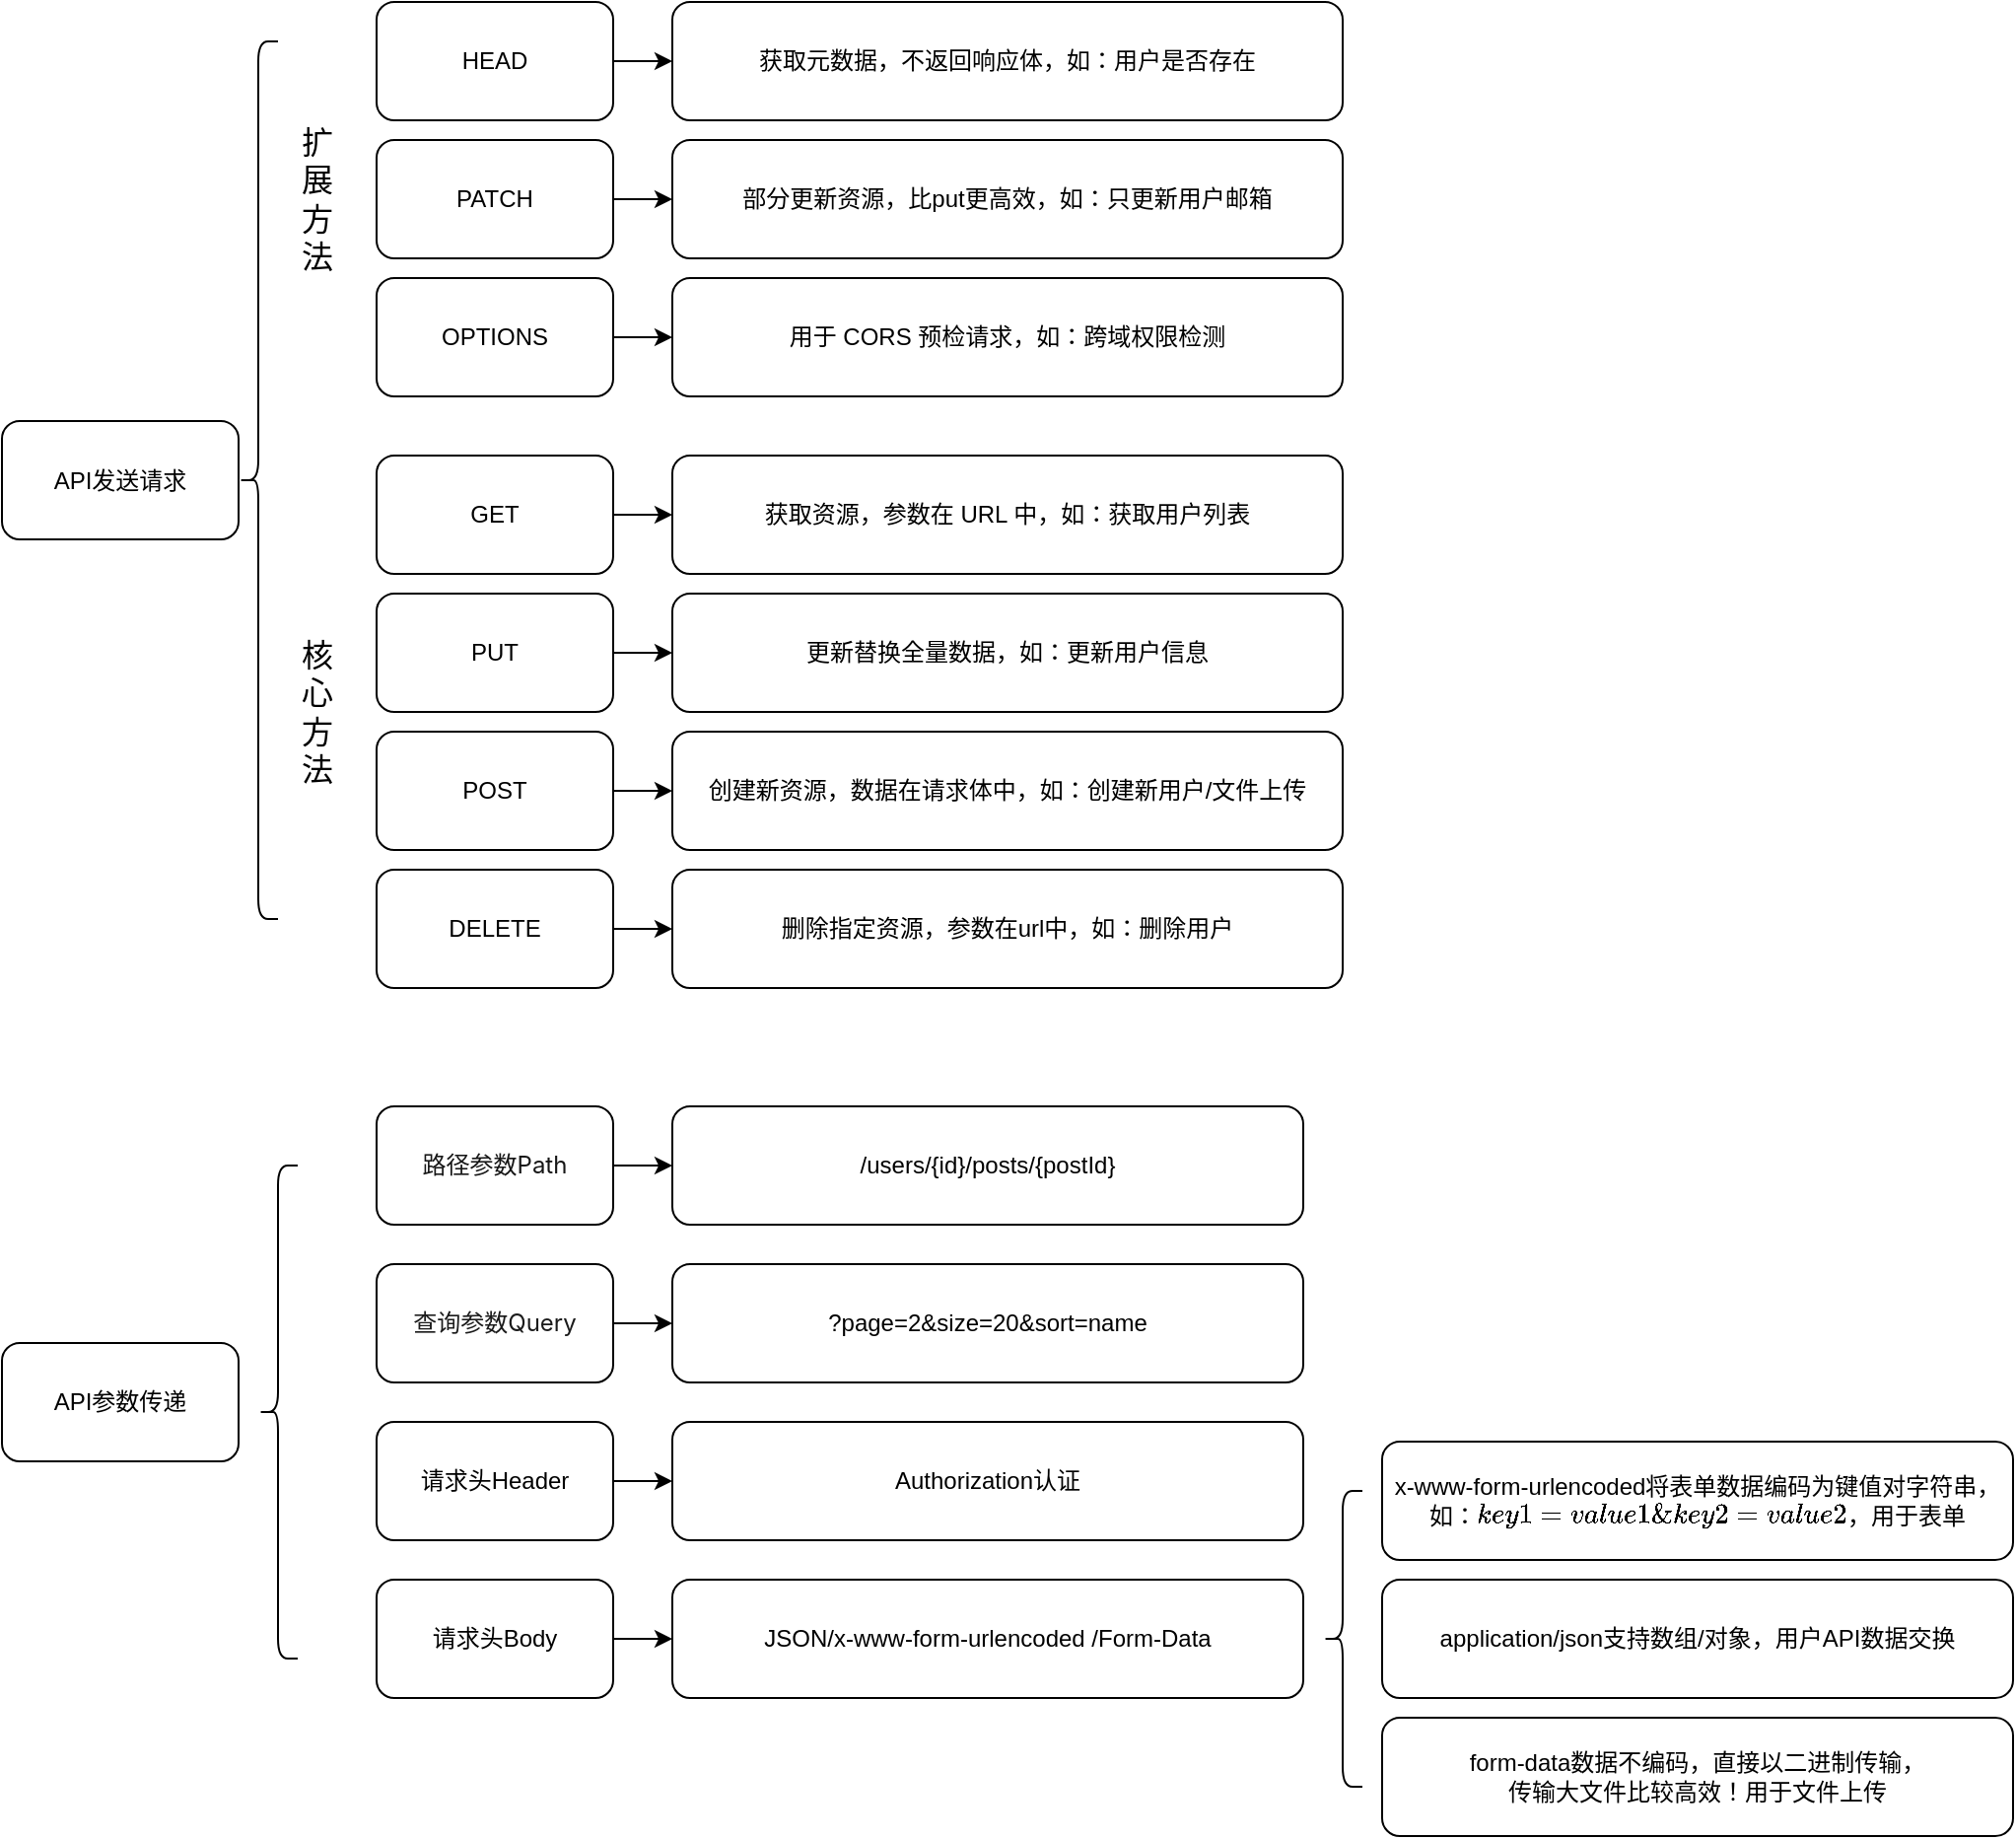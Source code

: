 <mxfile version="26.2.15">
  <diagram name="第 1 页" id="G-X33XaxtebP354dpJIr">
    <mxGraphModel dx="1240" dy="683" grid="1" gridSize="10" guides="1" tooltips="1" connect="1" arrows="1" fold="1" page="1" pageScale="1" pageWidth="827" pageHeight="1169" math="0" shadow="0">
      <root>
        <mxCell id="0" />
        <mxCell id="1" parent="0" />
        <mxCell id="pOQVVS4byggbrVLedw2q-1" value="API发送请求" style="rounded=1;whiteSpace=wrap;html=1;" vertex="1" parent="1">
          <mxGeometry x="90" y="292.5" width="120" height="60" as="geometry" />
        </mxCell>
        <mxCell id="pOQVVS4byggbrVLedw2q-13" value="" style="edgeStyle=orthogonalEdgeStyle;rounded=0;orthogonalLoop=1;jettySize=auto;html=1;" edge="1" parent="1" source="pOQVVS4byggbrVLedw2q-2" target="pOQVVS4byggbrVLedw2q-12">
          <mxGeometry relative="1" as="geometry" />
        </mxCell>
        <mxCell id="pOQVVS4byggbrVLedw2q-2" value="GET" style="whiteSpace=wrap;html=1;rounded=1;" vertex="1" parent="1">
          <mxGeometry x="280" y="310" width="120" height="60" as="geometry" />
        </mxCell>
        <mxCell id="pOQVVS4byggbrVLedw2q-15" value="" style="edgeStyle=orthogonalEdgeStyle;rounded=0;orthogonalLoop=1;jettySize=auto;html=1;" edge="1" parent="1" source="pOQVVS4byggbrVLedw2q-4" target="pOQVVS4byggbrVLedw2q-14">
          <mxGeometry relative="1" as="geometry" />
        </mxCell>
        <mxCell id="pOQVVS4byggbrVLedw2q-4" value="PUT" style="whiteSpace=wrap;html=1;rounded=1;" vertex="1" parent="1">
          <mxGeometry x="280" y="380" width="120" height="60" as="geometry" />
        </mxCell>
        <mxCell id="pOQVVS4byggbrVLedw2q-17" value="" style="edgeStyle=orthogonalEdgeStyle;rounded=0;orthogonalLoop=1;jettySize=auto;html=1;" edge="1" parent="1" source="pOQVVS4byggbrVLedw2q-6" target="pOQVVS4byggbrVLedw2q-16">
          <mxGeometry relative="1" as="geometry" />
        </mxCell>
        <mxCell id="pOQVVS4byggbrVLedw2q-6" value="POST" style="whiteSpace=wrap;html=1;rounded=1;" vertex="1" parent="1">
          <mxGeometry x="280" y="450" width="120" height="60" as="geometry" />
        </mxCell>
        <mxCell id="pOQVVS4byggbrVLedw2q-19" value="" style="edgeStyle=orthogonalEdgeStyle;rounded=0;orthogonalLoop=1;jettySize=auto;html=1;" edge="1" parent="1" source="pOQVVS4byggbrVLedw2q-8" target="pOQVVS4byggbrVLedw2q-18">
          <mxGeometry relative="1" as="geometry" />
        </mxCell>
        <mxCell id="pOQVVS4byggbrVLedw2q-8" value="DELETE" style="whiteSpace=wrap;html=1;rounded=1;" vertex="1" parent="1">
          <mxGeometry x="280" y="520" width="120" height="60" as="geometry" />
        </mxCell>
        <mxCell id="pOQVVS4byggbrVLedw2q-11" value="" style="shape=curlyBracket;whiteSpace=wrap;html=1;rounded=1;labelPosition=left;verticalLabelPosition=middle;align=right;verticalAlign=middle;" vertex="1" parent="1">
          <mxGeometry x="210" y="100" width="20" height="445" as="geometry" />
        </mxCell>
        <mxCell id="pOQVVS4byggbrVLedw2q-12" value="获取资源，参数在 URL 中，如：获取用户列表" style="whiteSpace=wrap;html=1;rounded=1;" vertex="1" parent="1">
          <mxGeometry x="430" y="310" width="340" height="60" as="geometry" />
        </mxCell>
        <mxCell id="pOQVVS4byggbrVLedw2q-14" value="更新替换全量数据，如：更新用户信息" style="whiteSpace=wrap;html=1;rounded=1;" vertex="1" parent="1">
          <mxGeometry x="430" y="380" width="340" height="60" as="geometry" />
        </mxCell>
        <mxCell id="pOQVVS4byggbrVLedw2q-16" value="&lt;div style=&quot;text-align: start;&quot;&gt;创建新资源，数据在请求体中，如：创建新用户/文件上传&lt;/div&gt;" style="whiteSpace=wrap;html=1;rounded=1;" vertex="1" parent="1">
          <mxGeometry x="430" y="450" width="340" height="60" as="geometry" />
        </mxCell>
        <mxCell id="pOQVVS4byggbrVLedw2q-18" value="删除指定资源，参数在url中，如：删除用户" style="whiteSpace=wrap;html=1;rounded=1;" vertex="1" parent="1">
          <mxGeometry x="430" y="520" width="340" height="60" as="geometry" />
        </mxCell>
        <mxCell id="pOQVVS4byggbrVLedw2q-20" value="核&lt;div&gt;心&lt;/div&gt;&lt;div&gt;方&lt;/div&gt;&lt;div&gt;法&lt;/div&gt;" style="text;html=1;align=center;verticalAlign=middle;whiteSpace=wrap;rounded=0;fontSize=16;" vertex="1" parent="1">
          <mxGeometry x="210" y="390" width="80" height="100" as="geometry" />
        </mxCell>
        <mxCell id="pOQVVS4byggbrVLedw2q-30" value="" style="edgeStyle=orthogonalEdgeStyle;rounded=0;orthogonalLoop=1;jettySize=auto;html=1;" edge="1" parent="1" source="pOQVVS4byggbrVLedw2q-21" target="pOQVVS4byggbrVLedw2q-29">
          <mxGeometry relative="1" as="geometry" />
        </mxCell>
        <mxCell id="pOQVVS4byggbrVLedw2q-21" value="HEAD" style="whiteSpace=wrap;html=1;rounded=1;" vertex="1" parent="1">
          <mxGeometry x="280" y="80" width="120" height="60" as="geometry" />
        </mxCell>
        <mxCell id="pOQVVS4byggbrVLedw2q-32" value="" style="edgeStyle=orthogonalEdgeStyle;rounded=0;orthogonalLoop=1;jettySize=auto;html=1;" edge="1" parent="1" source="pOQVVS4byggbrVLedw2q-23" target="pOQVVS4byggbrVLedw2q-31">
          <mxGeometry relative="1" as="geometry" />
        </mxCell>
        <mxCell id="pOQVVS4byggbrVLedw2q-23" value="PATCH" style="whiteSpace=wrap;html=1;rounded=1;" vertex="1" parent="1">
          <mxGeometry x="280" y="150" width="120" height="60" as="geometry" />
        </mxCell>
        <mxCell id="pOQVVS4byggbrVLedw2q-34" value="" style="edgeStyle=orthogonalEdgeStyle;rounded=0;orthogonalLoop=1;jettySize=auto;html=1;" edge="1" parent="1" source="pOQVVS4byggbrVLedw2q-26" target="pOQVVS4byggbrVLedw2q-33">
          <mxGeometry relative="1" as="geometry" />
        </mxCell>
        <mxCell id="pOQVVS4byggbrVLedw2q-26" value="OPTIONS" style="whiteSpace=wrap;html=1;rounded=1;" vertex="1" parent="1">
          <mxGeometry x="280" y="220" width="120" height="60" as="geometry" />
        </mxCell>
        <mxCell id="pOQVVS4byggbrVLedw2q-28" value="扩&lt;div&gt;展&lt;div&gt;方&lt;/div&gt;&lt;div&gt;法&lt;/div&gt;&lt;/div&gt;" style="text;html=1;align=center;verticalAlign=middle;whiteSpace=wrap;rounded=0;fontSize=16;" vertex="1" parent="1">
          <mxGeometry x="210" y="130" width="80" height="100" as="geometry" />
        </mxCell>
        <mxCell id="pOQVVS4byggbrVLedw2q-29" value="获取元数据，不返回响应体，如：用户是否存在" style="whiteSpace=wrap;html=1;rounded=1;" vertex="1" parent="1">
          <mxGeometry x="430" y="80" width="340" height="60" as="geometry" />
        </mxCell>
        <mxCell id="pOQVVS4byggbrVLedw2q-31" value="部分更新资源，比put更高效，如：只更新用户邮箱" style="whiteSpace=wrap;html=1;rounded=1;" vertex="1" parent="1">
          <mxGeometry x="430" y="150" width="340" height="60" as="geometry" />
        </mxCell>
        <mxCell id="pOQVVS4byggbrVLedw2q-33" value="&lt;div style=&quot;text-align: start;&quot;&gt;用于 CORS 预检请求，如：跨域权限检测&lt;/div&gt;" style="whiteSpace=wrap;html=1;rounded=1;" vertex="1" parent="1">
          <mxGeometry x="430" y="220" width="340" height="60" as="geometry" />
        </mxCell>
        <mxCell id="pOQVVS4byggbrVLedw2q-38" value="" style="edgeStyle=orthogonalEdgeStyle;rounded=0;orthogonalLoop=1;jettySize=auto;html=1;" edge="1" parent="1" target="pOQVVS4byggbrVLedw2q-37">
          <mxGeometry relative="1" as="geometry">
            <mxPoint x="400" y="640" as="sourcePoint" />
          </mxGeometry>
        </mxCell>
        <mxCell id="pOQVVS4byggbrVLedw2q-40" value="API参数传递" style="rounded=1;whiteSpace=wrap;html=1;" vertex="1" parent="1">
          <mxGeometry x="90" y="760" width="120" height="60" as="geometry" />
        </mxCell>
        <mxCell id="pOQVVS4byggbrVLedw2q-50" value="" style="edgeStyle=orthogonalEdgeStyle;rounded=0;orthogonalLoop=1;jettySize=auto;html=1;" edge="1" parent="1" source="pOQVVS4byggbrVLedw2q-41" target="pOQVVS4byggbrVLedw2q-49">
          <mxGeometry relative="1" as="geometry" />
        </mxCell>
        <mxCell id="pOQVVS4byggbrVLedw2q-41" value="&lt;div style=&quot;text-align: start;&quot;&gt;&lt;span style=&quot;font-family: quote-cjk-patch, Inter, system-ui, -apple-system, BlinkMacSystemFont, &amp;quot;Segoe UI&amp;quot;, Roboto, &amp;quot;Noto Sans&amp;quot;, Ubuntu, Cantarell, &amp;quot;Helvetica Neue&amp;quot;, Oxygen, &amp;quot;Open Sans&amp;quot;, sans-serif; white-space-collapse: preserve; background-color: rgb(255, 255, 255);&quot;&gt;&lt;font style=&quot;color: rgb(22, 22, 22);&quot;&gt;路径参数Path&lt;/font&gt;&lt;/span&gt;&lt;/div&gt;" style="whiteSpace=wrap;html=1;rounded=1;" vertex="1" parent="1">
          <mxGeometry x="280" y="640" width="120" height="60" as="geometry" />
        </mxCell>
        <mxCell id="pOQVVS4byggbrVLedw2q-42" value="" style="shape=curlyBracket;whiteSpace=wrap;html=1;rounded=1;labelPosition=left;verticalLabelPosition=middle;align=right;verticalAlign=middle;" vertex="1" parent="1">
          <mxGeometry x="220" y="670" width="20" height="250" as="geometry" />
        </mxCell>
        <mxCell id="pOQVVS4byggbrVLedw2q-52" value="" style="edgeStyle=orthogonalEdgeStyle;rounded=0;orthogonalLoop=1;jettySize=auto;html=1;" edge="1" parent="1" source="pOQVVS4byggbrVLedw2q-43" target="pOQVVS4byggbrVLedw2q-51">
          <mxGeometry relative="1" as="geometry" />
        </mxCell>
        <mxCell id="pOQVVS4byggbrVLedw2q-43" value="&lt;span style=&quot;font-family: quote-cjk-patch, Inter, system-ui, -apple-system, BlinkMacSystemFont, &amp;quot;Segoe UI&amp;quot;, Roboto, &amp;quot;Noto Sans&amp;quot;, Ubuntu, Cantarell, &amp;quot;Helvetica Neue&amp;quot;, Oxygen, &amp;quot;Open Sans&amp;quot;, sans-serif; text-align: start; white-space-collapse: preserve; background-color: rgb(255, 255, 255);&quot;&gt;&lt;font style=&quot;color: rgb(27, 27, 27);&quot;&gt;查询参数Query&lt;/font&gt;&lt;/span&gt;" style="whiteSpace=wrap;html=1;rounded=1;" vertex="1" parent="1">
          <mxGeometry x="280" y="720" width="120" height="60" as="geometry" />
        </mxCell>
        <mxCell id="pOQVVS4byggbrVLedw2q-54" value="" style="edgeStyle=orthogonalEdgeStyle;rounded=0;orthogonalLoop=1;jettySize=auto;html=1;" edge="1" parent="1" source="pOQVVS4byggbrVLedw2q-45" target="pOQVVS4byggbrVLedw2q-53">
          <mxGeometry relative="1" as="geometry" />
        </mxCell>
        <mxCell id="pOQVVS4byggbrVLedw2q-45" value="请求头Header" style="whiteSpace=wrap;html=1;rounded=1;" vertex="1" parent="1">
          <mxGeometry x="280" y="800" width="120" height="60" as="geometry" />
        </mxCell>
        <mxCell id="pOQVVS4byggbrVLedw2q-56" value="" style="edgeStyle=orthogonalEdgeStyle;rounded=0;orthogonalLoop=1;jettySize=auto;html=1;" edge="1" parent="1" source="pOQVVS4byggbrVLedw2q-47" target="pOQVVS4byggbrVLedw2q-55">
          <mxGeometry relative="1" as="geometry" />
        </mxCell>
        <mxCell id="pOQVVS4byggbrVLedw2q-47" value="请求头Body" style="whiteSpace=wrap;html=1;rounded=1;" vertex="1" parent="1">
          <mxGeometry x="280" y="880" width="120" height="60" as="geometry" />
        </mxCell>
        <mxCell id="pOQVVS4byggbrVLedw2q-49" value="/users/{id}/posts/{postId}" style="whiteSpace=wrap;html=1;rounded=1;" vertex="1" parent="1">
          <mxGeometry x="430" y="640" width="320" height="60" as="geometry" />
        </mxCell>
        <mxCell id="pOQVVS4byggbrVLedw2q-51" value="?page=2&amp;amp;size=20&amp;amp;sort=name" style="whiteSpace=wrap;html=1;rounded=1;" vertex="1" parent="1">
          <mxGeometry x="430" y="720" width="320" height="60" as="geometry" />
        </mxCell>
        <mxCell id="pOQVVS4byggbrVLedw2q-53" value="Authorization认证" style="whiteSpace=wrap;html=1;rounded=1;" vertex="1" parent="1">
          <mxGeometry x="430" y="800" width="320" height="60" as="geometry" />
        </mxCell>
        <mxCell id="pOQVVS4byggbrVLedw2q-55" value="JSON/x-www-form-urlencoded&amp;nbsp;/Form-Data" style="whiteSpace=wrap;html=1;rounded=1;" vertex="1" parent="1">
          <mxGeometry x="430" y="880" width="320" height="60" as="geometry" />
        </mxCell>
        <mxCell id="pOQVVS4byggbrVLedw2q-57" value="application/json支持数组/对象，用户API数据交换" style="whiteSpace=wrap;html=1;rounded=1;" vertex="1" parent="1">
          <mxGeometry x="790" y="880" width="320" height="60" as="geometry" />
        </mxCell>
        <mxCell id="pOQVVS4byggbrVLedw2q-59" value="x-www-form-urlencoded将表单数据编码为键值对字符串，如：`key1=value1&amp;amp;key2=value2`，用于表单" style="whiteSpace=wrap;html=1;rounded=1;" vertex="1" parent="1">
          <mxGeometry x="790" y="810" width="320" height="60" as="geometry" />
        </mxCell>
        <mxCell id="pOQVVS4byggbrVLedw2q-60" value="form-data数据不编码，直接以二进制传输，&lt;div&gt;传输大文件比较高效！用于文件上传&lt;/div&gt;" style="whiteSpace=wrap;html=1;rounded=1;" vertex="1" parent="1">
          <mxGeometry x="790" y="950" width="320" height="60" as="geometry" />
        </mxCell>
        <mxCell id="pOQVVS4byggbrVLedw2q-61" value="" style="shape=curlyBracket;whiteSpace=wrap;html=1;rounded=1;labelPosition=left;verticalLabelPosition=middle;align=right;verticalAlign=middle;" vertex="1" parent="1">
          <mxGeometry x="760" y="835" width="20" height="150" as="geometry" />
        </mxCell>
      </root>
    </mxGraphModel>
  </diagram>
</mxfile>
